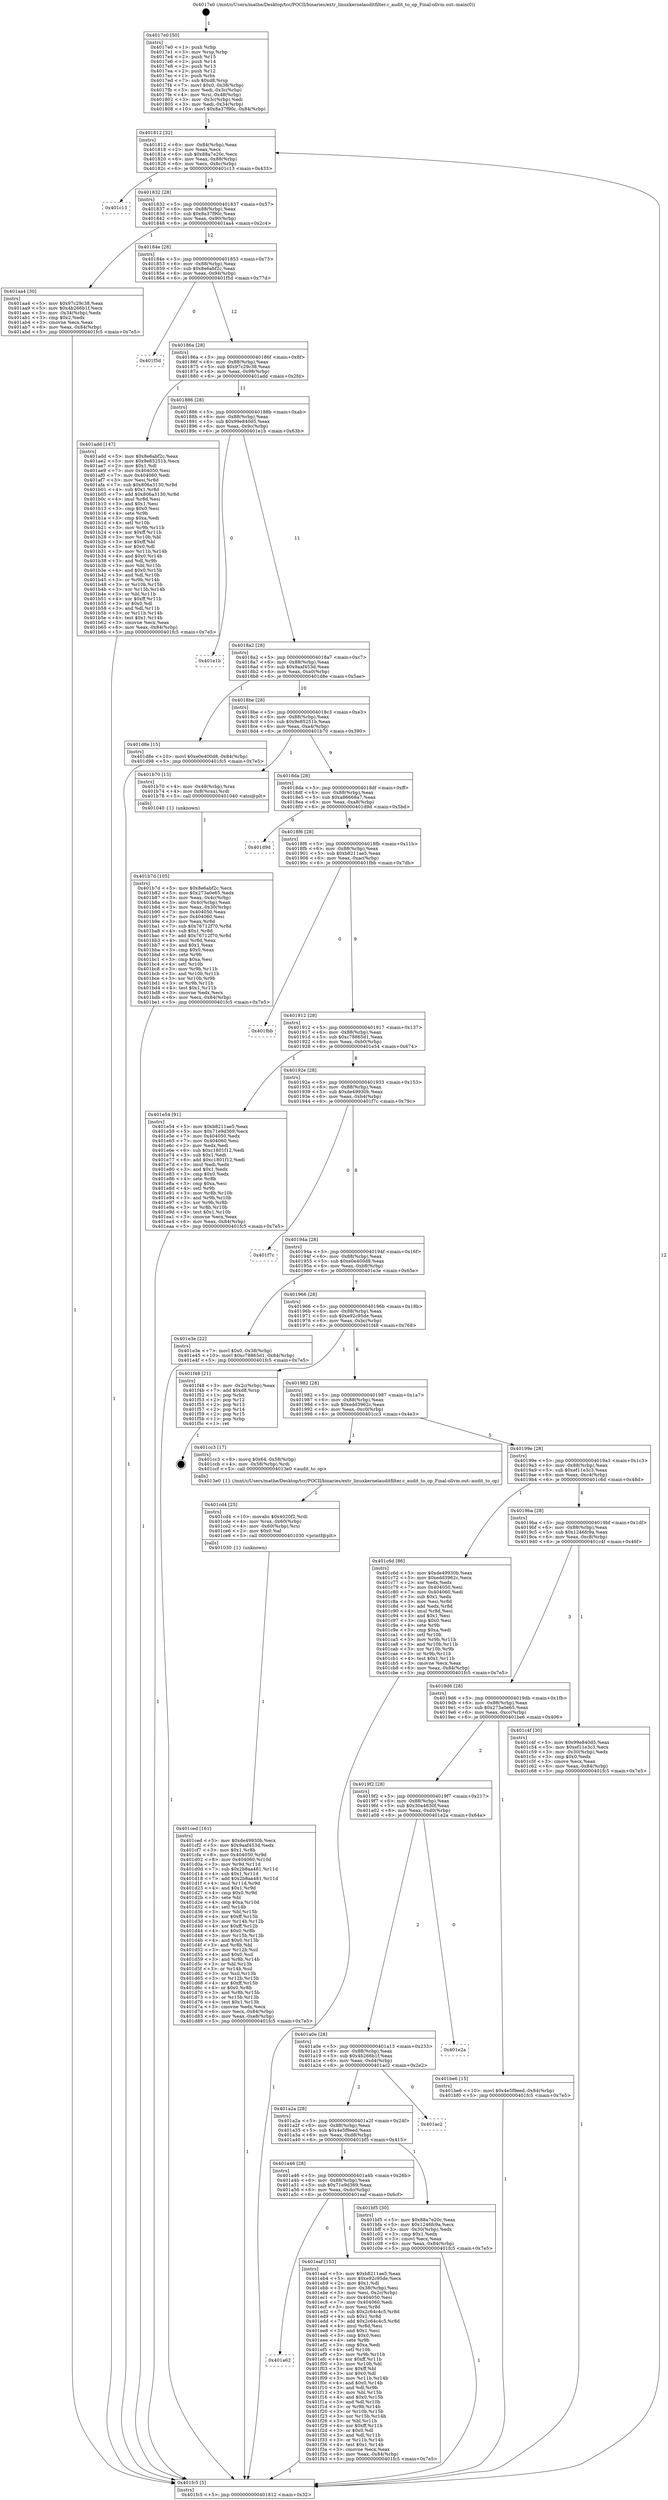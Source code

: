 digraph "0x4017e0" {
  label = "0x4017e0 (/mnt/c/Users/mathe/Desktop/tcc/POCII/binaries/extr_linuxkernelauditfilter.c_audit_to_op_Final-ollvm.out::main(0))"
  labelloc = "t"
  node[shape=record]

  Entry [label="",width=0.3,height=0.3,shape=circle,fillcolor=black,style=filled]
  "0x401812" [label="{
     0x401812 [32]\l
     | [instrs]\l
     &nbsp;&nbsp;0x401812 \<+6\>: mov -0x84(%rbp),%eax\l
     &nbsp;&nbsp;0x401818 \<+2\>: mov %eax,%ecx\l
     &nbsp;&nbsp;0x40181a \<+6\>: sub $0x88a7e20c,%ecx\l
     &nbsp;&nbsp;0x401820 \<+6\>: mov %eax,-0x88(%rbp)\l
     &nbsp;&nbsp;0x401826 \<+6\>: mov %ecx,-0x8c(%rbp)\l
     &nbsp;&nbsp;0x40182c \<+6\>: je 0000000000401c13 \<main+0x433\>\l
  }"]
  "0x401c13" [label="{
     0x401c13\l
  }", style=dashed]
  "0x401832" [label="{
     0x401832 [28]\l
     | [instrs]\l
     &nbsp;&nbsp;0x401832 \<+5\>: jmp 0000000000401837 \<main+0x57\>\l
     &nbsp;&nbsp;0x401837 \<+6\>: mov -0x88(%rbp),%eax\l
     &nbsp;&nbsp;0x40183d \<+5\>: sub $0x8a37f90c,%eax\l
     &nbsp;&nbsp;0x401842 \<+6\>: mov %eax,-0x90(%rbp)\l
     &nbsp;&nbsp;0x401848 \<+6\>: je 0000000000401aa4 \<main+0x2c4\>\l
  }"]
  Exit [label="",width=0.3,height=0.3,shape=circle,fillcolor=black,style=filled,peripheries=2]
  "0x401aa4" [label="{
     0x401aa4 [30]\l
     | [instrs]\l
     &nbsp;&nbsp;0x401aa4 \<+5\>: mov $0x97c29c38,%eax\l
     &nbsp;&nbsp;0x401aa9 \<+5\>: mov $0x4b266b1f,%ecx\l
     &nbsp;&nbsp;0x401aae \<+3\>: mov -0x34(%rbp),%edx\l
     &nbsp;&nbsp;0x401ab1 \<+3\>: cmp $0x2,%edx\l
     &nbsp;&nbsp;0x401ab4 \<+3\>: cmovne %ecx,%eax\l
     &nbsp;&nbsp;0x401ab7 \<+6\>: mov %eax,-0x84(%rbp)\l
     &nbsp;&nbsp;0x401abd \<+5\>: jmp 0000000000401fc5 \<main+0x7e5\>\l
  }"]
  "0x40184e" [label="{
     0x40184e [28]\l
     | [instrs]\l
     &nbsp;&nbsp;0x40184e \<+5\>: jmp 0000000000401853 \<main+0x73\>\l
     &nbsp;&nbsp;0x401853 \<+6\>: mov -0x88(%rbp),%eax\l
     &nbsp;&nbsp;0x401859 \<+5\>: sub $0x8e6abf2c,%eax\l
     &nbsp;&nbsp;0x40185e \<+6\>: mov %eax,-0x94(%rbp)\l
     &nbsp;&nbsp;0x401864 \<+6\>: je 0000000000401f5d \<main+0x77d\>\l
  }"]
  "0x401fc5" [label="{
     0x401fc5 [5]\l
     | [instrs]\l
     &nbsp;&nbsp;0x401fc5 \<+5\>: jmp 0000000000401812 \<main+0x32\>\l
  }"]
  "0x4017e0" [label="{
     0x4017e0 [50]\l
     | [instrs]\l
     &nbsp;&nbsp;0x4017e0 \<+1\>: push %rbp\l
     &nbsp;&nbsp;0x4017e1 \<+3\>: mov %rsp,%rbp\l
     &nbsp;&nbsp;0x4017e4 \<+2\>: push %r15\l
     &nbsp;&nbsp;0x4017e6 \<+2\>: push %r14\l
     &nbsp;&nbsp;0x4017e8 \<+2\>: push %r13\l
     &nbsp;&nbsp;0x4017ea \<+2\>: push %r12\l
     &nbsp;&nbsp;0x4017ec \<+1\>: push %rbx\l
     &nbsp;&nbsp;0x4017ed \<+7\>: sub $0xd8,%rsp\l
     &nbsp;&nbsp;0x4017f4 \<+7\>: movl $0x0,-0x38(%rbp)\l
     &nbsp;&nbsp;0x4017fb \<+3\>: mov %edi,-0x3c(%rbp)\l
     &nbsp;&nbsp;0x4017fe \<+4\>: mov %rsi,-0x48(%rbp)\l
     &nbsp;&nbsp;0x401802 \<+3\>: mov -0x3c(%rbp),%edi\l
     &nbsp;&nbsp;0x401805 \<+3\>: mov %edi,-0x34(%rbp)\l
     &nbsp;&nbsp;0x401808 \<+10\>: movl $0x8a37f90c,-0x84(%rbp)\l
  }"]
  "0x401a62" [label="{
     0x401a62\l
  }", style=dashed]
  "0x401f5d" [label="{
     0x401f5d\l
  }", style=dashed]
  "0x40186a" [label="{
     0x40186a [28]\l
     | [instrs]\l
     &nbsp;&nbsp;0x40186a \<+5\>: jmp 000000000040186f \<main+0x8f\>\l
     &nbsp;&nbsp;0x40186f \<+6\>: mov -0x88(%rbp),%eax\l
     &nbsp;&nbsp;0x401875 \<+5\>: sub $0x97c29c38,%eax\l
     &nbsp;&nbsp;0x40187a \<+6\>: mov %eax,-0x98(%rbp)\l
     &nbsp;&nbsp;0x401880 \<+6\>: je 0000000000401add \<main+0x2fd\>\l
  }"]
  "0x401eaf" [label="{
     0x401eaf [153]\l
     | [instrs]\l
     &nbsp;&nbsp;0x401eaf \<+5\>: mov $0xb8211ae5,%eax\l
     &nbsp;&nbsp;0x401eb4 \<+5\>: mov $0xe92c95de,%ecx\l
     &nbsp;&nbsp;0x401eb9 \<+2\>: mov $0x1,%dl\l
     &nbsp;&nbsp;0x401ebb \<+3\>: mov -0x38(%rbp),%esi\l
     &nbsp;&nbsp;0x401ebe \<+3\>: mov %esi,-0x2c(%rbp)\l
     &nbsp;&nbsp;0x401ec1 \<+7\>: mov 0x404050,%esi\l
     &nbsp;&nbsp;0x401ec8 \<+7\>: mov 0x404060,%edi\l
     &nbsp;&nbsp;0x401ecf \<+3\>: mov %esi,%r8d\l
     &nbsp;&nbsp;0x401ed2 \<+7\>: sub $0x2c64c4c5,%r8d\l
     &nbsp;&nbsp;0x401ed9 \<+4\>: sub $0x1,%r8d\l
     &nbsp;&nbsp;0x401edd \<+7\>: add $0x2c64c4c5,%r8d\l
     &nbsp;&nbsp;0x401ee4 \<+4\>: imul %r8d,%esi\l
     &nbsp;&nbsp;0x401ee8 \<+3\>: and $0x1,%esi\l
     &nbsp;&nbsp;0x401eeb \<+3\>: cmp $0x0,%esi\l
     &nbsp;&nbsp;0x401eee \<+4\>: sete %r9b\l
     &nbsp;&nbsp;0x401ef2 \<+3\>: cmp $0xa,%edi\l
     &nbsp;&nbsp;0x401ef5 \<+4\>: setl %r10b\l
     &nbsp;&nbsp;0x401ef9 \<+3\>: mov %r9b,%r11b\l
     &nbsp;&nbsp;0x401efc \<+4\>: xor $0xff,%r11b\l
     &nbsp;&nbsp;0x401f00 \<+3\>: mov %r10b,%bl\l
     &nbsp;&nbsp;0x401f03 \<+3\>: xor $0xff,%bl\l
     &nbsp;&nbsp;0x401f06 \<+3\>: xor $0x0,%dl\l
     &nbsp;&nbsp;0x401f09 \<+3\>: mov %r11b,%r14b\l
     &nbsp;&nbsp;0x401f0c \<+4\>: and $0x0,%r14b\l
     &nbsp;&nbsp;0x401f10 \<+3\>: and %dl,%r9b\l
     &nbsp;&nbsp;0x401f13 \<+3\>: mov %bl,%r15b\l
     &nbsp;&nbsp;0x401f16 \<+4\>: and $0x0,%r15b\l
     &nbsp;&nbsp;0x401f1a \<+3\>: and %dl,%r10b\l
     &nbsp;&nbsp;0x401f1d \<+3\>: or %r9b,%r14b\l
     &nbsp;&nbsp;0x401f20 \<+3\>: or %r10b,%r15b\l
     &nbsp;&nbsp;0x401f23 \<+3\>: xor %r15b,%r14b\l
     &nbsp;&nbsp;0x401f26 \<+3\>: or %bl,%r11b\l
     &nbsp;&nbsp;0x401f29 \<+4\>: xor $0xff,%r11b\l
     &nbsp;&nbsp;0x401f2d \<+3\>: or $0x0,%dl\l
     &nbsp;&nbsp;0x401f30 \<+3\>: and %dl,%r11b\l
     &nbsp;&nbsp;0x401f33 \<+3\>: or %r11b,%r14b\l
     &nbsp;&nbsp;0x401f36 \<+4\>: test $0x1,%r14b\l
     &nbsp;&nbsp;0x401f3a \<+3\>: cmovne %ecx,%eax\l
     &nbsp;&nbsp;0x401f3d \<+6\>: mov %eax,-0x84(%rbp)\l
     &nbsp;&nbsp;0x401f43 \<+5\>: jmp 0000000000401fc5 \<main+0x7e5\>\l
  }"]
  "0x401add" [label="{
     0x401add [147]\l
     | [instrs]\l
     &nbsp;&nbsp;0x401add \<+5\>: mov $0x8e6abf2c,%eax\l
     &nbsp;&nbsp;0x401ae2 \<+5\>: mov $0x9e85251b,%ecx\l
     &nbsp;&nbsp;0x401ae7 \<+2\>: mov $0x1,%dl\l
     &nbsp;&nbsp;0x401ae9 \<+7\>: mov 0x404050,%esi\l
     &nbsp;&nbsp;0x401af0 \<+7\>: mov 0x404060,%edi\l
     &nbsp;&nbsp;0x401af7 \<+3\>: mov %esi,%r8d\l
     &nbsp;&nbsp;0x401afa \<+7\>: sub $0x806a3130,%r8d\l
     &nbsp;&nbsp;0x401b01 \<+4\>: sub $0x1,%r8d\l
     &nbsp;&nbsp;0x401b05 \<+7\>: add $0x806a3130,%r8d\l
     &nbsp;&nbsp;0x401b0c \<+4\>: imul %r8d,%esi\l
     &nbsp;&nbsp;0x401b10 \<+3\>: and $0x1,%esi\l
     &nbsp;&nbsp;0x401b13 \<+3\>: cmp $0x0,%esi\l
     &nbsp;&nbsp;0x401b16 \<+4\>: sete %r9b\l
     &nbsp;&nbsp;0x401b1a \<+3\>: cmp $0xa,%edi\l
     &nbsp;&nbsp;0x401b1d \<+4\>: setl %r10b\l
     &nbsp;&nbsp;0x401b21 \<+3\>: mov %r9b,%r11b\l
     &nbsp;&nbsp;0x401b24 \<+4\>: xor $0xff,%r11b\l
     &nbsp;&nbsp;0x401b28 \<+3\>: mov %r10b,%bl\l
     &nbsp;&nbsp;0x401b2b \<+3\>: xor $0xff,%bl\l
     &nbsp;&nbsp;0x401b2e \<+3\>: xor $0x0,%dl\l
     &nbsp;&nbsp;0x401b31 \<+3\>: mov %r11b,%r14b\l
     &nbsp;&nbsp;0x401b34 \<+4\>: and $0x0,%r14b\l
     &nbsp;&nbsp;0x401b38 \<+3\>: and %dl,%r9b\l
     &nbsp;&nbsp;0x401b3b \<+3\>: mov %bl,%r15b\l
     &nbsp;&nbsp;0x401b3e \<+4\>: and $0x0,%r15b\l
     &nbsp;&nbsp;0x401b42 \<+3\>: and %dl,%r10b\l
     &nbsp;&nbsp;0x401b45 \<+3\>: or %r9b,%r14b\l
     &nbsp;&nbsp;0x401b48 \<+3\>: or %r10b,%r15b\l
     &nbsp;&nbsp;0x401b4b \<+3\>: xor %r15b,%r14b\l
     &nbsp;&nbsp;0x401b4e \<+3\>: or %bl,%r11b\l
     &nbsp;&nbsp;0x401b51 \<+4\>: xor $0xff,%r11b\l
     &nbsp;&nbsp;0x401b55 \<+3\>: or $0x0,%dl\l
     &nbsp;&nbsp;0x401b58 \<+3\>: and %dl,%r11b\l
     &nbsp;&nbsp;0x401b5b \<+3\>: or %r11b,%r14b\l
     &nbsp;&nbsp;0x401b5e \<+4\>: test $0x1,%r14b\l
     &nbsp;&nbsp;0x401b62 \<+3\>: cmovne %ecx,%eax\l
     &nbsp;&nbsp;0x401b65 \<+6\>: mov %eax,-0x84(%rbp)\l
     &nbsp;&nbsp;0x401b6b \<+5\>: jmp 0000000000401fc5 \<main+0x7e5\>\l
  }"]
  "0x401886" [label="{
     0x401886 [28]\l
     | [instrs]\l
     &nbsp;&nbsp;0x401886 \<+5\>: jmp 000000000040188b \<main+0xab\>\l
     &nbsp;&nbsp;0x40188b \<+6\>: mov -0x88(%rbp),%eax\l
     &nbsp;&nbsp;0x401891 \<+5\>: sub $0x99e840d5,%eax\l
     &nbsp;&nbsp;0x401896 \<+6\>: mov %eax,-0x9c(%rbp)\l
     &nbsp;&nbsp;0x40189c \<+6\>: je 0000000000401e1b \<main+0x63b\>\l
  }"]
  "0x401ced" [label="{
     0x401ced [161]\l
     | [instrs]\l
     &nbsp;&nbsp;0x401ced \<+5\>: mov $0xde49930b,%ecx\l
     &nbsp;&nbsp;0x401cf2 \<+5\>: mov $0x9aaf453d,%edx\l
     &nbsp;&nbsp;0x401cf7 \<+3\>: mov $0x1,%r8b\l
     &nbsp;&nbsp;0x401cfa \<+8\>: mov 0x404050,%r9d\l
     &nbsp;&nbsp;0x401d02 \<+8\>: mov 0x404060,%r10d\l
     &nbsp;&nbsp;0x401d0a \<+3\>: mov %r9d,%r11d\l
     &nbsp;&nbsp;0x401d0d \<+7\>: sub $0x2b8aa481,%r11d\l
     &nbsp;&nbsp;0x401d14 \<+4\>: sub $0x1,%r11d\l
     &nbsp;&nbsp;0x401d18 \<+7\>: add $0x2b8aa481,%r11d\l
     &nbsp;&nbsp;0x401d1f \<+4\>: imul %r11d,%r9d\l
     &nbsp;&nbsp;0x401d23 \<+4\>: and $0x1,%r9d\l
     &nbsp;&nbsp;0x401d27 \<+4\>: cmp $0x0,%r9d\l
     &nbsp;&nbsp;0x401d2b \<+3\>: sete %bl\l
     &nbsp;&nbsp;0x401d2e \<+4\>: cmp $0xa,%r10d\l
     &nbsp;&nbsp;0x401d32 \<+4\>: setl %r14b\l
     &nbsp;&nbsp;0x401d36 \<+3\>: mov %bl,%r15b\l
     &nbsp;&nbsp;0x401d39 \<+4\>: xor $0xff,%r15b\l
     &nbsp;&nbsp;0x401d3d \<+3\>: mov %r14b,%r12b\l
     &nbsp;&nbsp;0x401d40 \<+4\>: xor $0xff,%r12b\l
     &nbsp;&nbsp;0x401d44 \<+4\>: xor $0x0,%r8b\l
     &nbsp;&nbsp;0x401d48 \<+3\>: mov %r15b,%r13b\l
     &nbsp;&nbsp;0x401d4b \<+4\>: and $0x0,%r13b\l
     &nbsp;&nbsp;0x401d4f \<+3\>: and %r8b,%bl\l
     &nbsp;&nbsp;0x401d52 \<+3\>: mov %r12b,%sil\l
     &nbsp;&nbsp;0x401d55 \<+4\>: and $0x0,%sil\l
     &nbsp;&nbsp;0x401d59 \<+3\>: and %r8b,%r14b\l
     &nbsp;&nbsp;0x401d5c \<+3\>: or %bl,%r13b\l
     &nbsp;&nbsp;0x401d5f \<+3\>: or %r14b,%sil\l
     &nbsp;&nbsp;0x401d62 \<+3\>: xor %sil,%r13b\l
     &nbsp;&nbsp;0x401d65 \<+3\>: or %r12b,%r15b\l
     &nbsp;&nbsp;0x401d68 \<+4\>: xor $0xff,%r15b\l
     &nbsp;&nbsp;0x401d6c \<+4\>: or $0x0,%r8b\l
     &nbsp;&nbsp;0x401d70 \<+3\>: and %r8b,%r15b\l
     &nbsp;&nbsp;0x401d73 \<+3\>: or %r15b,%r13b\l
     &nbsp;&nbsp;0x401d76 \<+4\>: test $0x1,%r13b\l
     &nbsp;&nbsp;0x401d7a \<+3\>: cmovne %edx,%ecx\l
     &nbsp;&nbsp;0x401d7d \<+6\>: mov %ecx,-0x84(%rbp)\l
     &nbsp;&nbsp;0x401d83 \<+6\>: mov %eax,-0xe8(%rbp)\l
     &nbsp;&nbsp;0x401d89 \<+5\>: jmp 0000000000401fc5 \<main+0x7e5\>\l
  }"]
  "0x401e1b" [label="{
     0x401e1b\l
  }", style=dashed]
  "0x4018a2" [label="{
     0x4018a2 [28]\l
     | [instrs]\l
     &nbsp;&nbsp;0x4018a2 \<+5\>: jmp 00000000004018a7 \<main+0xc7\>\l
     &nbsp;&nbsp;0x4018a7 \<+6\>: mov -0x88(%rbp),%eax\l
     &nbsp;&nbsp;0x4018ad \<+5\>: sub $0x9aaf453d,%eax\l
     &nbsp;&nbsp;0x4018b2 \<+6\>: mov %eax,-0xa0(%rbp)\l
     &nbsp;&nbsp;0x4018b8 \<+6\>: je 0000000000401d8e \<main+0x5ae\>\l
  }"]
  "0x401cd4" [label="{
     0x401cd4 [25]\l
     | [instrs]\l
     &nbsp;&nbsp;0x401cd4 \<+10\>: movabs $0x4020f2,%rdi\l
     &nbsp;&nbsp;0x401cde \<+4\>: mov %rax,-0x60(%rbp)\l
     &nbsp;&nbsp;0x401ce2 \<+4\>: mov -0x60(%rbp),%rsi\l
     &nbsp;&nbsp;0x401ce6 \<+2\>: mov $0x0,%al\l
     &nbsp;&nbsp;0x401ce8 \<+5\>: call 0000000000401030 \<printf@plt\>\l
     | [calls]\l
     &nbsp;&nbsp;0x401030 \{1\} (unknown)\l
  }"]
  "0x401d8e" [label="{
     0x401d8e [15]\l
     | [instrs]\l
     &nbsp;&nbsp;0x401d8e \<+10\>: movl $0xe0e400d8,-0x84(%rbp)\l
     &nbsp;&nbsp;0x401d98 \<+5\>: jmp 0000000000401fc5 \<main+0x7e5\>\l
  }"]
  "0x4018be" [label="{
     0x4018be [28]\l
     | [instrs]\l
     &nbsp;&nbsp;0x4018be \<+5\>: jmp 00000000004018c3 \<main+0xe3\>\l
     &nbsp;&nbsp;0x4018c3 \<+6\>: mov -0x88(%rbp),%eax\l
     &nbsp;&nbsp;0x4018c9 \<+5\>: sub $0x9e85251b,%eax\l
     &nbsp;&nbsp;0x4018ce \<+6\>: mov %eax,-0xa4(%rbp)\l
     &nbsp;&nbsp;0x4018d4 \<+6\>: je 0000000000401b70 \<main+0x390\>\l
  }"]
  "0x401a46" [label="{
     0x401a46 [28]\l
     | [instrs]\l
     &nbsp;&nbsp;0x401a46 \<+5\>: jmp 0000000000401a4b \<main+0x26b\>\l
     &nbsp;&nbsp;0x401a4b \<+6\>: mov -0x88(%rbp),%eax\l
     &nbsp;&nbsp;0x401a51 \<+5\>: sub $0x71e9d369,%eax\l
     &nbsp;&nbsp;0x401a56 \<+6\>: mov %eax,-0xdc(%rbp)\l
     &nbsp;&nbsp;0x401a5c \<+6\>: je 0000000000401eaf \<main+0x6cf\>\l
  }"]
  "0x401b70" [label="{
     0x401b70 [13]\l
     | [instrs]\l
     &nbsp;&nbsp;0x401b70 \<+4\>: mov -0x48(%rbp),%rax\l
     &nbsp;&nbsp;0x401b74 \<+4\>: mov 0x8(%rax),%rdi\l
     &nbsp;&nbsp;0x401b78 \<+5\>: call 0000000000401040 \<atoi@plt\>\l
     | [calls]\l
     &nbsp;&nbsp;0x401040 \{1\} (unknown)\l
  }"]
  "0x4018da" [label="{
     0x4018da [28]\l
     | [instrs]\l
     &nbsp;&nbsp;0x4018da \<+5\>: jmp 00000000004018df \<main+0xff\>\l
     &nbsp;&nbsp;0x4018df \<+6\>: mov -0x88(%rbp),%eax\l
     &nbsp;&nbsp;0x4018e5 \<+5\>: sub $0xa86668a7,%eax\l
     &nbsp;&nbsp;0x4018ea \<+6\>: mov %eax,-0xa8(%rbp)\l
     &nbsp;&nbsp;0x4018f0 \<+6\>: je 0000000000401d9d \<main+0x5bd\>\l
  }"]
  "0x401b7d" [label="{
     0x401b7d [105]\l
     | [instrs]\l
     &nbsp;&nbsp;0x401b7d \<+5\>: mov $0x8e6abf2c,%ecx\l
     &nbsp;&nbsp;0x401b82 \<+5\>: mov $0x273a0e65,%edx\l
     &nbsp;&nbsp;0x401b87 \<+3\>: mov %eax,-0x4c(%rbp)\l
     &nbsp;&nbsp;0x401b8a \<+3\>: mov -0x4c(%rbp),%eax\l
     &nbsp;&nbsp;0x401b8d \<+3\>: mov %eax,-0x30(%rbp)\l
     &nbsp;&nbsp;0x401b90 \<+7\>: mov 0x404050,%eax\l
     &nbsp;&nbsp;0x401b97 \<+7\>: mov 0x404060,%esi\l
     &nbsp;&nbsp;0x401b9e \<+3\>: mov %eax,%r8d\l
     &nbsp;&nbsp;0x401ba1 \<+7\>: sub $0x76712f70,%r8d\l
     &nbsp;&nbsp;0x401ba8 \<+4\>: sub $0x1,%r8d\l
     &nbsp;&nbsp;0x401bac \<+7\>: add $0x76712f70,%r8d\l
     &nbsp;&nbsp;0x401bb3 \<+4\>: imul %r8d,%eax\l
     &nbsp;&nbsp;0x401bb7 \<+3\>: and $0x1,%eax\l
     &nbsp;&nbsp;0x401bba \<+3\>: cmp $0x0,%eax\l
     &nbsp;&nbsp;0x401bbd \<+4\>: sete %r9b\l
     &nbsp;&nbsp;0x401bc1 \<+3\>: cmp $0xa,%esi\l
     &nbsp;&nbsp;0x401bc4 \<+4\>: setl %r10b\l
     &nbsp;&nbsp;0x401bc8 \<+3\>: mov %r9b,%r11b\l
     &nbsp;&nbsp;0x401bcb \<+3\>: and %r10b,%r11b\l
     &nbsp;&nbsp;0x401bce \<+3\>: xor %r10b,%r9b\l
     &nbsp;&nbsp;0x401bd1 \<+3\>: or %r9b,%r11b\l
     &nbsp;&nbsp;0x401bd4 \<+4\>: test $0x1,%r11b\l
     &nbsp;&nbsp;0x401bd8 \<+3\>: cmovne %edx,%ecx\l
     &nbsp;&nbsp;0x401bdb \<+6\>: mov %ecx,-0x84(%rbp)\l
     &nbsp;&nbsp;0x401be1 \<+5\>: jmp 0000000000401fc5 \<main+0x7e5\>\l
  }"]
  "0x401bf5" [label="{
     0x401bf5 [30]\l
     | [instrs]\l
     &nbsp;&nbsp;0x401bf5 \<+5\>: mov $0x88a7e20c,%eax\l
     &nbsp;&nbsp;0x401bfa \<+5\>: mov $0x1246fc9a,%ecx\l
     &nbsp;&nbsp;0x401bff \<+3\>: mov -0x30(%rbp),%edx\l
     &nbsp;&nbsp;0x401c02 \<+3\>: cmp $0x1,%edx\l
     &nbsp;&nbsp;0x401c05 \<+3\>: cmovl %ecx,%eax\l
     &nbsp;&nbsp;0x401c08 \<+6\>: mov %eax,-0x84(%rbp)\l
     &nbsp;&nbsp;0x401c0e \<+5\>: jmp 0000000000401fc5 \<main+0x7e5\>\l
  }"]
  "0x401d9d" [label="{
     0x401d9d\l
  }", style=dashed]
  "0x4018f6" [label="{
     0x4018f6 [28]\l
     | [instrs]\l
     &nbsp;&nbsp;0x4018f6 \<+5\>: jmp 00000000004018fb \<main+0x11b\>\l
     &nbsp;&nbsp;0x4018fb \<+6\>: mov -0x88(%rbp),%eax\l
     &nbsp;&nbsp;0x401901 \<+5\>: sub $0xb8211ae5,%eax\l
     &nbsp;&nbsp;0x401906 \<+6\>: mov %eax,-0xac(%rbp)\l
     &nbsp;&nbsp;0x40190c \<+6\>: je 0000000000401fbb \<main+0x7db\>\l
  }"]
  "0x401a2a" [label="{
     0x401a2a [28]\l
     | [instrs]\l
     &nbsp;&nbsp;0x401a2a \<+5\>: jmp 0000000000401a2f \<main+0x24f\>\l
     &nbsp;&nbsp;0x401a2f \<+6\>: mov -0x88(%rbp),%eax\l
     &nbsp;&nbsp;0x401a35 \<+5\>: sub $0x4e5f9eed,%eax\l
     &nbsp;&nbsp;0x401a3a \<+6\>: mov %eax,-0xd8(%rbp)\l
     &nbsp;&nbsp;0x401a40 \<+6\>: je 0000000000401bf5 \<main+0x415\>\l
  }"]
  "0x401fbb" [label="{
     0x401fbb\l
  }", style=dashed]
  "0x401912" [label="{
     0x401912 [28]\l
     | [instrs]\l
     &nbsp;&nbsp;0x401912 \<+5\>: jmp 0000000000401917 \<main+0x137\>\l
     &nbsp;&nbsp;0x401917 \<+6\>: mov -0x88(%rbp),%eax\l
     &nbsp;&nbsp;0x40191d \<+5\>: sub $0xc78865d1,%eax\l
     &nbsp;&nbsp;0x401922 \<+6\>: mov %eax,-0xb0(%rbp)\l
     &nbsp;&nbsp;0x401928 \<+6\>: je 0000000000401e54 \<main+0x674\>\l
  }"]
  "0x401ac2" [label="{
     0x401ac2\l
  }", style=dashed]
  "0x401e54" [label="{
     0x401e54 [91]\l
     | [instrs]\l
     &nbsp;&nbsp;0x401e54 \<+5\>: mov $0xb8211ae5,%eax\l
     &nbsp;&nbsp;0x401e59 \<+5\>: mov $0x71e9d369,%ecx\l
     &nbsp;&nbsp;0x401e5e \<+7\>: mov 0x404050,%edx\l
     &nbsp;&nbsp;0x401e65 \<+7\>: mov 0x404060,%esi\l
     &nbsp;&nbsp;0x401e6c \<+2\>: mov %edx,%edi\l
     &nbsp;&nbsp;0x401e6e \<+6\>: sub $0xc1801f12,%edi\l
     &nbsp;&nbsp;0x401e74 \<+3\>: sub $0x1,%edi\l
     &nbsp;&nbsp;0x401e77 \<+6\>: add $0xc1801f12,%edi\l
     &nbsp;&nbsp;0x401e7d \<+3\>: imul %edi,%edx\l
     &nbsp;&nbsp;0x401e80 \<+3\>: and $0x1,%edx\l
     &nbsp;&nbsp;0x401e83 \<+3\>: cmp $0x0,%edx\l
     &nbsp;&nbsp;0x401e86 \<+4\>: sete %r8b\l
     &nbsp;&nbsp;0x401e8a \<+3\>: cmp $0xa,%esi\l
     &nbsp;&nbsp;0x401e8d \<+4\>: setl %r9b\l
     &nbsp;&nbsp;0x401e91 \<+3\>: mov %r8b,%r10b\l
     &nbsp;&nbsp;0x401e94 \<+3\>: and %r9b,%r10b\l
     &nbsp;&nbsp;0x401e97 \<+3\>: xor %r9b,%r8b\l
     &nbsp;&nbsp;0x401e9a \<+3\>: or %r8b,%r10b\l
     &nbsp;&nbsp;0x401e9d \<+4\>: test $0x1,%r10b\l
     &nbsp;&nbsp;0x401ea1 \<+3\>: cmovne %ecx,%eax\l
     &nbsp;&nbsp;0x401ea4 \<+6\>: mov %eax,-0x84(%rbp)\l
     &nbsp;&nbsp;0x401eaa \<+5\>: jmp 0000000000401fc5 \<main+0x7e5\>\l
  }"]
  "0x40192e" [label="{
     0x40192e [28]\l
     | [instrs]\l
     &nbsp;&nbsp;0x40192e \<+5\>: jmp 0000000000401933 \<main+0x153\>\l
     &nbsp;&nbsp;0x401933 \<+6\>: mov -0x88(%rbp),%eax\l
     &nbsp;&nbsp;0x401939 \<+5\>: sub $0xde49930b,%eax\l
     &nbsp;&nbsp;0x40193e \<+6\>: mov %eax,-0xb4(%rbp)\l
     &nbsp;&nbsp;0x401944 \<+6\>: je 0000000000401f7c \<main+0x79c\>\l
  }"]
  "0x401a0e" [label="{
     0x401a0e [28]\l
     | [instrs]\l
     &nbsp;&nbsp;0x401a0e \<+5\>: jmp 0000000000401a13 \<main+0x233\>\l
     &nbsp;&nbsp;0x401a13 \<+6\>: mov -0x88(%rbp),%eax\l
     &nbsp;&nbsp;0x401a19 \<+5\>: sub $0x4b266b1f,%eax\l
     &nbsp;&nbsp;0x401a1e \<+6\>: mov %eax,-0xd4(%rbp)\l
     &nbsp;&nbsp;0x401a24 \<+6\>: je 0000000000401ac2 \<main+0x2e2\>\l
  }"]
  "0x401f7c" [label="{
     0x401f7c\l
  }", style=dashed]
  "0x40194a" [label="{
     0x40194a [28]\l
     | [instrs]\l
     &nbsp;&nbsp;0x40194a \<+5\>: jmp 000000000040194f \<main+0x16f\>\l
     &nbsp;&nbsp;0x40194f \<+6\>: mov -0x88(%rbp),%eax\l
     &nbsp;&nbsp;0x401955 \<+5\>: sub $0xe0e400d8,%eax\l
     &nbsp;&nbsp;0x40195a \<+6\>: mov %eax,-0xb8(%rbp)\l
     &nbsp;&nbsp;0x401960 \<+6\>: je 0000000000401e3e \<main+0x65e\>\l
  }"]
  "0x401e2a" [label="{
     0x401e2a\l
  }", style=dashed]
  "0x401e3e" [label="{
     0x401e3e [22]\l
     | [instrs]\l
     &nbsp;&nbsp;0x401e3e \<+7\>: movl $0x0,-0x38(%rbp)\l
     &nbsp;&nbsp;0x401e45 \<+10\>: movl $0xc78865d1,-0x84(%rbp)\l
     &nbsp;&nbsp;0x401e4f \<+5\>: jmp 0000000000401fc5 \<main+0x7e5\>\l
  }"]
  "0x401966" [label="{
     0x401966 [28]\l
     | [instrs]\l
     &nbsp;&nbsp;0x401966 \<+5\>: jmp 000000000040196b \<main+0x18b\>\l
     &nbsp;&nbsp;0x40196b \<+6\>: mov -0x88(%rbp),%eax\l
     &nbsp;&nbsp;0x401971 \<+5\>: sub $0xe92c95de,%eax\l
     &nbsp;&nbsp;0x401976 \<+6\>: mov %eax,-0xbc(%rbp)\l
     &nbsp;&nbsp;0x40197c \<+6\>: je 0000000000401f48 \<main+0x768\>\l
  }"]
  "0x4019f2" [label="{
     0x4019f2 [28]\l
     | [instrs]\l
     &nbsp;&nbsp;0x4019f2 \<+5\>: jmp 00000000004019f7 \<main+0x217\>\l
     &nbsp;&nbsp;0x4019f7 \<+6\>: mov -0x88(%rbp),%eax\l
     &nbsp;&nbsp;0x4019fd \<+5\>: sub $0x30a4830f,%eax\l
     &nbsp;&nbsp;0x401a02 \<+6\>: mov %eax,-0xd0(%rbp)\l
     &nbsp;&nbsp;0x401a08 \<+6\>: je 0000000000401e2a \<main+0x64a\>\l
  }"]
  "0x401f48" [label="{
     0x401f48 [21]\l
     | [instrs]\l
     &nbsp;&nbsp;0x401f48 \<+3\>: mov -0x2c(%rbp),%eax\l
     &nbsp;&nbsp;0x401f4b \<+7\>: add $0xd8,%rsp\l
     &nbsp;&nbsp;0x401f52 \<+1\>: pop %rbx\l
     &nbsp;&nbsp;0x401f53 \<+2\>: pop %r12\l
     &nbsp;&nbsp;0x401f55 \<+2\>: pop %r13\l
     &nbsp;&nbsp;0x401f57 \<+2\>: pop %r14\l
     &nbsp;&nbsp;0x401f59 \<+2\>: pop %r15\l
     &nbsp;&nbsp;0x401f5b \<+1\>: pop %rbp\l
     &nbsp;&nbsp;0x401f5c \<+1\>: ret\l
  }"]
  "0x401982" [label="{
     0x401982 [28]\l
     | [instrs]\l
     &nbsp;&nbsp;0x401982 \<+5\>: jmp 0000000000401987 \<main+0x1a7\>\l
     &nbsp;&nbsp;0x401987 \<+6\>: mov -0x88(%rbp),%eax\l
     &nbsp;&nbsp;0x40198d \<+5\>: sub $0xedd3962c,%eax\l
     &nbsp;&nbsp;0x401992 \<+6\>: mov %eax,-0xc0(%rbp)\l
     &nbsp;&nbsp;0x401998 \<+6\>: je 0000000000401cc3 \<main+0x4e3\>\l
  }"]
  "0x401be6" [label="{
     0x401be6 [15]\l
     | [instrs]\l
     &nbsp;&nbsp;0x401be6 \<+10\>: movl $0x4e5f9eed,-0x84(%rbp)\l
     &nbsp;&nbsp;0x401bf0 \<+5\>: jmp 0000000000401fc5 \<main+0x7e5\>\l
  }"]
  "0x401cc3" [label="{
     0x401cc3 [17]\l
     | [instrs]\l
     &nbsp;&nbsp;0x401cc3 \<+8\>: movq $0x64,-0x58(%rbp)\l
     &nbsp;&nbsp;0x401ccb \<+4\>: mov -0x58(%rbp),%rdi\l
     &nbsp;&nbsp;0x401ccf \<+5\>: call 00000000004013e0 \<audit_to_op\>\l
     | [calls]\l
     &nbsp;&nbsp;0x4013e0 \{1\} (/mnt/c/Users/mathe/Desktop/tcc/POCII/binaries/extr_linuxkernelauditfilter.c_audit_to_op_Final-ollvm.out::audit_to_op)\l
  }"]
  "0x40199e" [label="{
     0x40199e [28]\l
     | [instrs]\l
     &nbsp;&nbsp;0x40199e \<+5\>: jmp 00000000004019a3 \<main+0x1c3\>\l
     &nbsp;&nbsp;0x4019a3 \<+6\>: mov -0x88(%rbp),%eax\l
     &nbsp;&nbsp;0x4019a9 \<+5\>: sub $0xef11e3c3,%eax\l
     &nbsp;&nbsp;0x4019ae \<+6\>: mov %eax,-0xc4(%rbp)\l
     &nbsp;&nbsp;0x4019b4 \<+6\>: je 0000000000401c6d \<main+0x48d\>\l
  }"]
  "0x4019d6" [label="{
     0x4019d6 [28]\l
     | [instrs]\l
     &nbsp;&nbsp;0x4019d6 \<+5\>: jmp 00000000004019db \<main+0x1fb\>\l
     &nbsp;&nbsp;0x4019db \<+6\>: mov -0x88(%rbp),%eax\l
     &nbsp;&nbsp;0x4019e1 \<+5\>: sub $0x273a0e65,%eax\l
     &nbsp;&nbsp;0x4019e6 \<+6\>: mov %eax,-0xcc(%rbp)\l
     &nbsp;&nbsp;0x4019ec \<+6\>: je 0000000000401be6 \<main+0x406\>\l
  }"]
  "0x401c6d" [label="{
     0x401c6d [86]\l
     | [instrs]\l
     &nbsp;&nbsp;0x401c6d \<+5\>: mov $0xde49930b,%eax\l
     &nbsp;&nbsp;0x401c72 \<+5\>: mov $0xedd3962c,%ecx\l
     &nbsp;&nbsp;0x401c77 \<+2\>: xor %edx,%edx\l
     &nbsp;&nbsp;0x401c79 \<+7\>: mov 0x404050,%esi\l
     &nbsp;&nbsp;0x401c80 \<+7\>: mov 0x404060,%edi\l
     &nbsp;&nbsp;0x401c87 \<+3\>: sub $0x1,%edx\l
     &nbsp;&nbsp;0x401c8a \<+3\>: mov %esi,%r8d\l
     &nbsp;&nbsp;0x401c8d \<+3\>: add %edx,%r8d\l
     &nbsp;&nbsp;0x401c90 \<+4\>: imul %r8d,%esi\l
     &nbsp;&nbsp;0x401c94 \<+3\>: and $0x1,%esi\l
     &nbsp;&nbsp;0x401c97 \<+3\>: cmp $0x0,%esi\l
     &nbsp;&nbsp;0x401c9a \<+4\>: sete %r9b\l
     &nbsp;&nbsp;0x401c9e \<+3\>: cmp $0xa,%edi\l
     &nbsp;&nbsp;0x401ca1 \<+4\>: setl %r10b\l
     &nbsp;&nbsp;0x401ca5 \<+3\>: mov %r9b,%r11b\l
     &nbsp;&nbsp;0x401ca8 \<+3\>: and %r10b,%r11b\l
     &nbsp;&nbsp;0x401cab \<+3\>: xor %r10b,%r9b\l
     &nbsp;&nbsp;0x401cae \<+3\>: or %r9b,%r11b\l
     &nbsp;&nbsp;0x401cb1 \<+4\>: test $0x1,%r11b\l
     &nbsp;&nbsp;0x401cb5 \<+3\>: cmovne %ecx,%eax\l
     &nbsp;&nbsp;0x401cb8 \<+6\>: mov %eax,-0x84(%rbp)\l
     &nbsp;&nbsp;0x401cbe \<+5\>: jmp 0000000000401fc5 \<main+0x7e5\>\l
  }"]
  "0x4019ba" [label="{
     0x4019ba [28]\l
     | [instrs]\l
     &nbsp;&nbsp;0x4019ba \<+5\>: jmp 00000000004019bf \<main+0x1df\>\l
     &nbsp;&nbsp;0x4019bf \<+6\>: mov -0x88(%rbp),%eax\l
     &nbsp;&nbsp;0x4019c5 \<+5\>: sub $0x1246fc9a,%eax\l
     &nbsp;&nbsp;0x4019ca \<+6\>: mov %eax,-0xc8(%rbp)\l
     &nbsp;&nbsp;0x4019d0 \<+6\>: je 0000000000401c4f \<main+0x46f\>\l
  }"]
  "0x401c4f" [label="{
     0x401c4f [30]\l
     | [instrs]\l
     &nbsp;&nbsp;0x401c4f \<+5\>: mov $0x99e840d5,%eax\l
     &nbsp;&nbsp;0x401c54 \<+5\>: mov $0xef11e3c3,%ecx\l
     &nbsp;&nbsp;0x401c59 \<+3\>: mov -0x30(%rbp),%edx\l
     &nbsp;&nbsp;0x401c5c \<+3\>: cmp $0x0,%edx\l
     &nbsp;&nbsp;0x401c5f \<+3\>: cmove %ecx,%eax\l
     &nbsp;&nbsp;0x401c62 \<+6\>: mov %eax,-0x84(%rbp)\l
     &nbsp;&nbsp;0x401c68 \<+5\>: jmp 0000000000401fc5 \<main+0x7e5\>\l
  }"]
  Entry -> "0x4017e0" [label=" 1"]
  "0x401812" -> "0x401c13" [label=" 0"]
  "0x401812" -> "0x401832" [label=" 13"]
  "0x401f48" -> Exit [label=" 1"]
  "0x401832" -> "0x401aa4" [label=" 1"]
  "0x401832" -> "0x40184e" [label=" 12"]
  "0x401aa4" -> "0x401fc5" [label=" 1"]
  "0x4017e0" -> "0x401812" [label=" 1"]
  "0x401fc5" -> "0x401812" [label=" 12"]
  "0x401eaf" -> "0x401fc5" [label=" 1"]
  "0x40184e" -> "0x401f5d" [label=" 0"]
  "0x40184e" -> "0x40186a" [label=" 12"]
  "0x401a46" -> "0x401a62" [label=" 0"]
  "0x40186a" -> "0x401add" [label=" 1"]
  "0x40186a" -> "0x401886" [label=" 11"]
  "0x401add" -> "0x401fc5" [label=" 1"]
  "0x401a46" -> "0x401eaf" [label=" 1"]
  "0x401886" -> "0x401e1b" [label=" 0"]
  "0x401886" -> "0x4018a2" [label=" 11"]
  "0x401e54" -> "0x401fc5" [label=" 1"]
  "0x4018a2" -> "0x401d8e" [label=" 1"]
  "0x4018a2" -> "0x4018be" [label=" 10"]
  "0x401e3e" -> "0x401fc5" [label=" 1"]
  "0x4018be" -> "0x401b70" [label=" 1"]
  "0x4018be" -> "0x4018da" [label=" 9"]
  "0x401b70" -> "0x401b7d" [label=" 1"]
  "0x401b7d" -> "0x401fc5" [label=" 1"]
  "0x401d8e" -> "0x401fc5" [label=" 1"]
  "0x4018da" -> "0x401d9d" [label=" 0"]
  "0x4018da" -> "0x4018f6" [label=" 9"]
  "0x401ced" -> "0x401fc5" [label=" 1"]
  "0x4018f6" -> "0x401fbb" [label=" 0"]
  "0x4018f6" -> "0x401912" [label=" 9"]
  "0x401cc3" -> "0x401cd4" [label=" 1"]
  "0x401912" -> "0x401e54" [label=" 1"]
  "0x401912" -> "0x40192e" [label=" 8"]
  "0x401c6d" -> "0x401fc5" [label=" 1"]
  "0x40192e" -> "0x401f7c" [label=" 0"]
  "0x40192e" -> "0x40194a" [label=" 8"]
  "0x401bf5" -> "0x401fc5" [label=" 1"]
  "0x40194a" -> "0x401e3e" [label=" 1"]
  "0x40194a" -> "0x401966" [label=" 7"]
  "0x401a2a" -> "0x401a46" [label=" 1"]
  "0x401966" -> "0x401f48" [label=" 1"]
  "0x401966" -> "0x401982" [label=" 6"]
  "0x401cd4" -> "0x401ced" [label=" 1"]
  "0x401982" -> "0x401cc3" [label=" 1"]
  "0x401982" -> "0x40199e" [label=" 5"]
  "0x401a0e" -> "0x401a2a" [label=" 2"]
  "0x40199e" -> "0x401c6d" [label=" 1"]
  "0x40199e" -> "0x4019ba" [label=" 4"]
  "0x401c4f" -> "0x401fc5" [label=" 1"]
  "0x4019ba" -> "0x401c4f" [label=" 1"]
  "0x4019ba" -> "0x4019d6" [label=" 3"]
  "0x401a0e" -> "0x401ac2" [label=" 0"]
  "0x4019d6" -> "0x401be6" [label=" 1"]
  "0x4019d6" -> "0x4019f2" [label=" 2"]
  "0x401be6" -> "0x401fc5" [label=" 1"]
  "0x401a2a" -> "0x401bf5" [label=" 1"]
  "0x4019f2" -> "0x401e2a" [label=" 0"]
  "0x4019f2" -> "0x401a0e" [label=" 2"]
}
